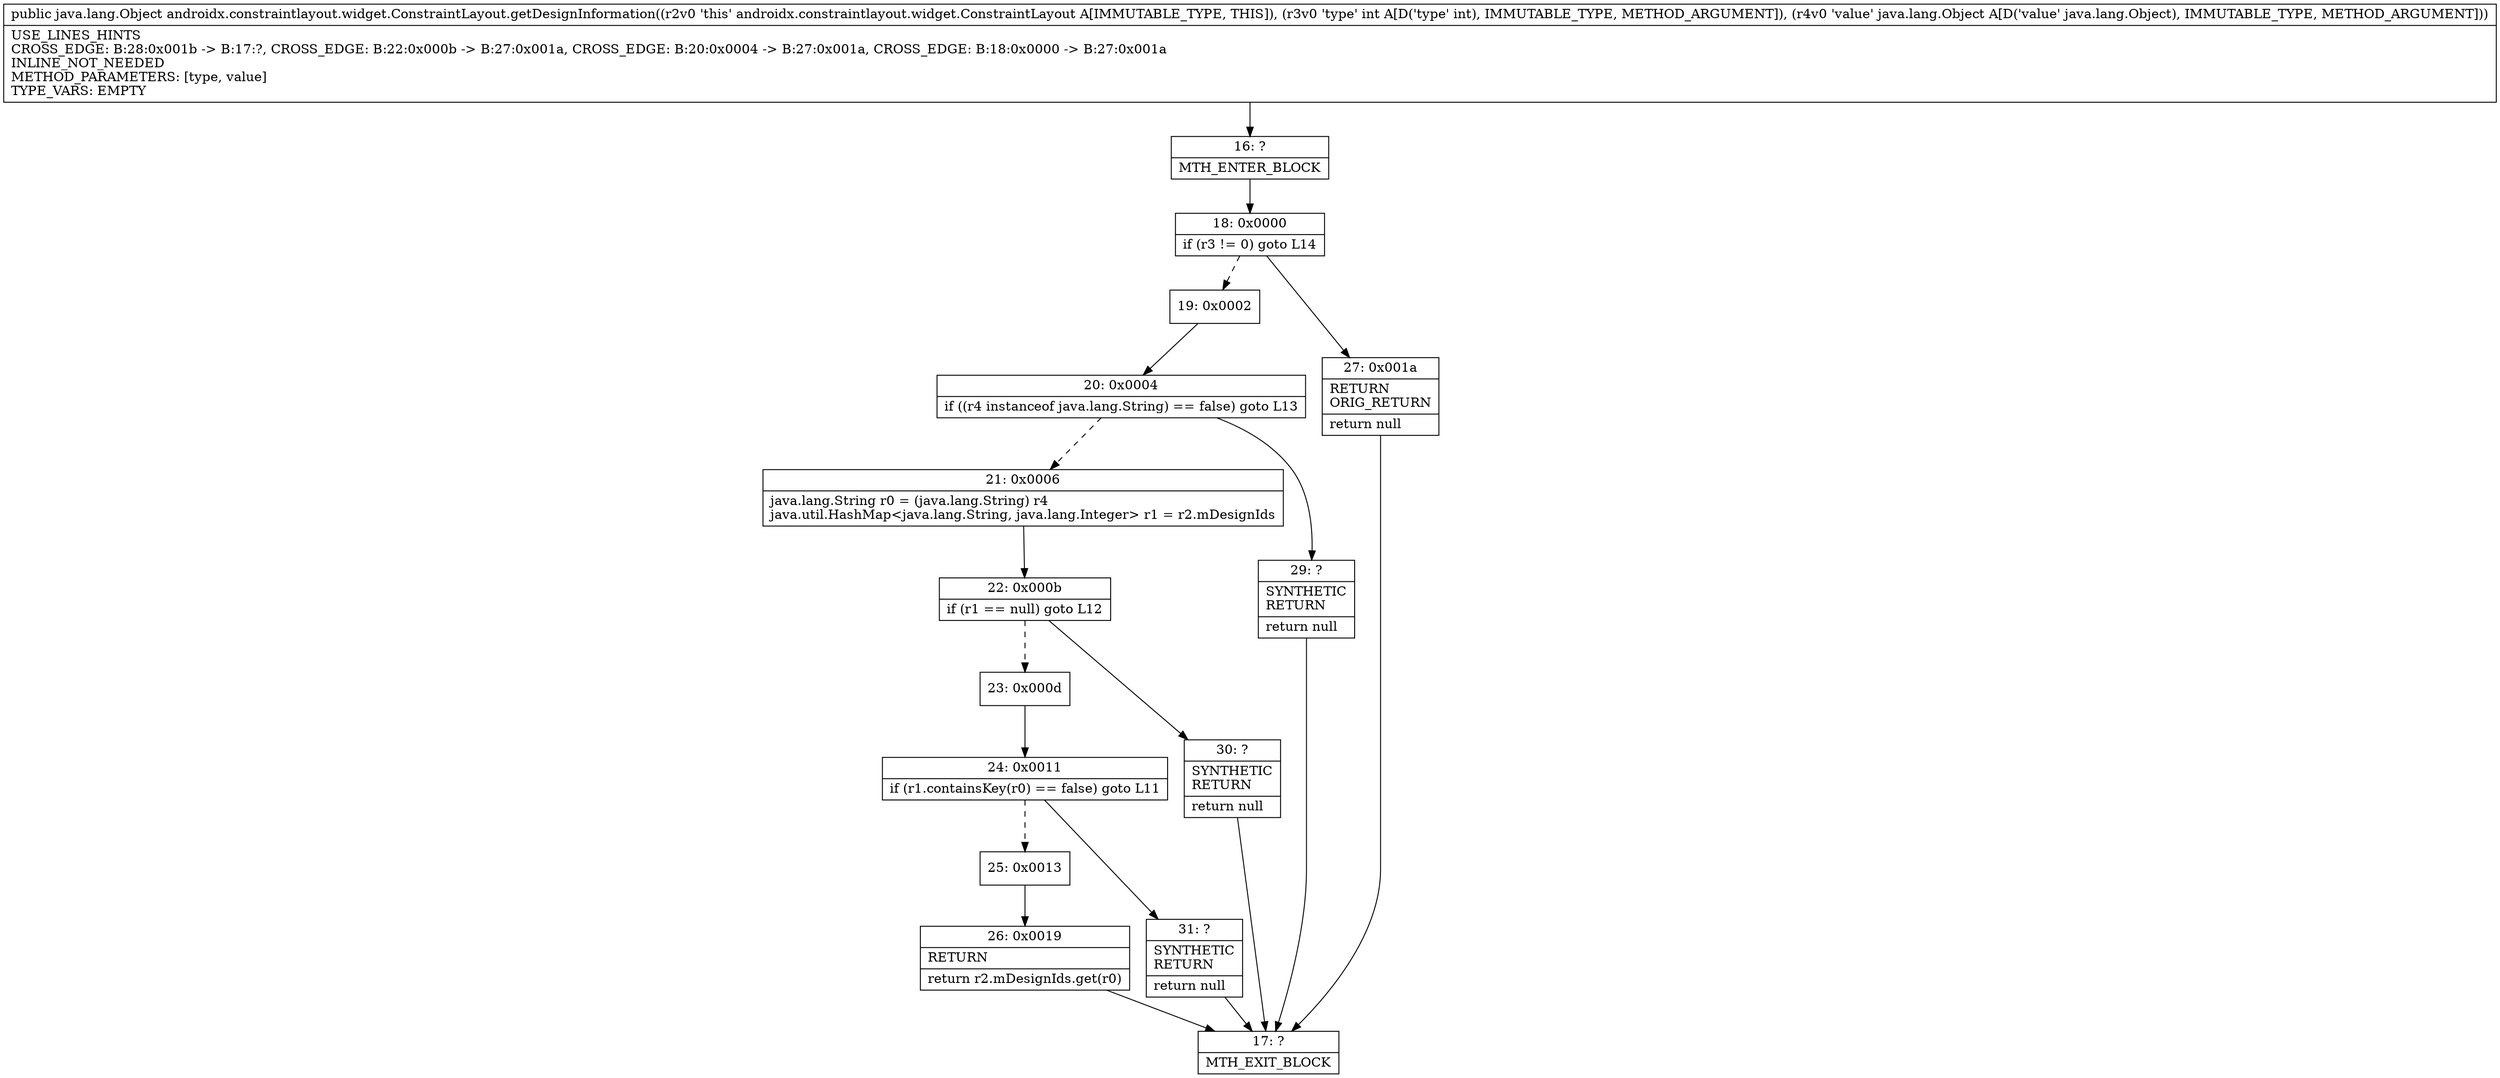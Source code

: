 digraph "CFG forandroidx.constraintlayout.widget.ConstraintLayout.getDesignInformation(ILjava\/lang\/Object;)Ljava\/lang\/Object;" {
Node_16 [shape=record,label="{16\:\ ?|MTH_ENTER_BLOCK\l}"];
Node_18 [shape=record,label="{18\:\ 0x0000|if (r3 != 0) goto L14\l}"];
Node_19 [shape=record,label="{19\:\ 0x0002}"];
Node_20 [shape=record,label="{20\:\ 0x0004|if ((r4 instanceof java.lang.String) == false) goto L13\l}"];
Node_21 [shape=record,label="{21\:\ 0x0006|java.lang.String r0 = (java.lang.String) r4\ljava.util.HashMap\<java.lang.String, java.lang.Integer\> r1 = r2.mDesignIds\l}"];
Node_22 [shape=record,label="{22\:\ 0x000b|if (r1 == null) goto L12\l}"];
Node_23 [shape=record,label="{23\:\ 0x000d}"];
Node_24 [shape=record,label="{24\:\ 0x0011|if (r1.containsKey(r0) == false) goto L11\l}"];
Node_25 [shape=record,label="{25\:\ 0x0013}"];
Node_26 [shape=record,label="{26\:\ 0x0019|RETURN\l|return r2.mDesignIds.get(r0)\l}"];
Node_17 [shape=record,label="{17\:\ ?|MTH_EXIT_BLOCK\l}"];
Node_31 [shape=record,label="{31\:\ ?|SYNTHETIC\lRETURN\l|return null\l}"];
Node_30 [shape=record,label="{30\:\ ?|SYNTHETIC\lRETURN\l|return null\l}"];
Node_29 [shape=record,label="{29\:\ ?|SYNTHETIC\lRETURN\l|return null\l}"];
Node_27 [shape=record,label="{27\:\ 0x001a|RETURN\lORIG_RETURN\l|return null\l}"];
MethodNode[shape=record,label="{public java.lang.Object androidx.constraintlayout.widget.ConstraintLayout.getDesignInformation((r2v0 'this' androidx.constraintlayout.widget.ConstraintLayout A[IMMUTABLE_TYPE, THIS]), (r3v0 'type' int A[D('type' int), IMMUTABLE_TYPE, METHOD_ARGUMENT]), (r4v0 'value' java.lang.Object A[D('value' java.lang.Object), IMMUTABLE_TYPE, METHOD_ARGUMENT]))  | USE_LINES_HINTS\lCROSS_EDGE: B:28:0x001b \-\> B:17:?, CROSS_EDGE: B:22:0x000b \-\> B:27:0x001a, CROSS_EDGE: B:20:0x0004 \-\> B:27:0x001a, CROSS_EDGE: B:18:0x0000 \-\> B:27:0x001a\lINLINE_NOT_NEEDED\lMETHOD_PARAMETERS: [type, value]\lTYPE_VARS: EMPTY\l}"];
MethodNode -> Node_16;Node_16 -> Node_18;
Node_18 -> Node_19[style=dashed];
Node_18 -> Node_27;
Node_19 -> Node_20;
Node_20 -> Node_21[style=dashed];
Node_20 -> Node_29;
Node_21 -> Node_22;
Node_22 -> Node_23[style=dashed];
Node_22 -> Node_30;
Node_23 -> Node_24;
Node_24 -> Node_25[style=dashed];
Node_24 -> Node_31;
Node_25 -> Node_26;
Node_26 -> Node_17;
Node_31 -> Node_17;
Node_30 -> Node_17;
Node_29 -> Node_17;
Node_27 -> Node_17;
}


